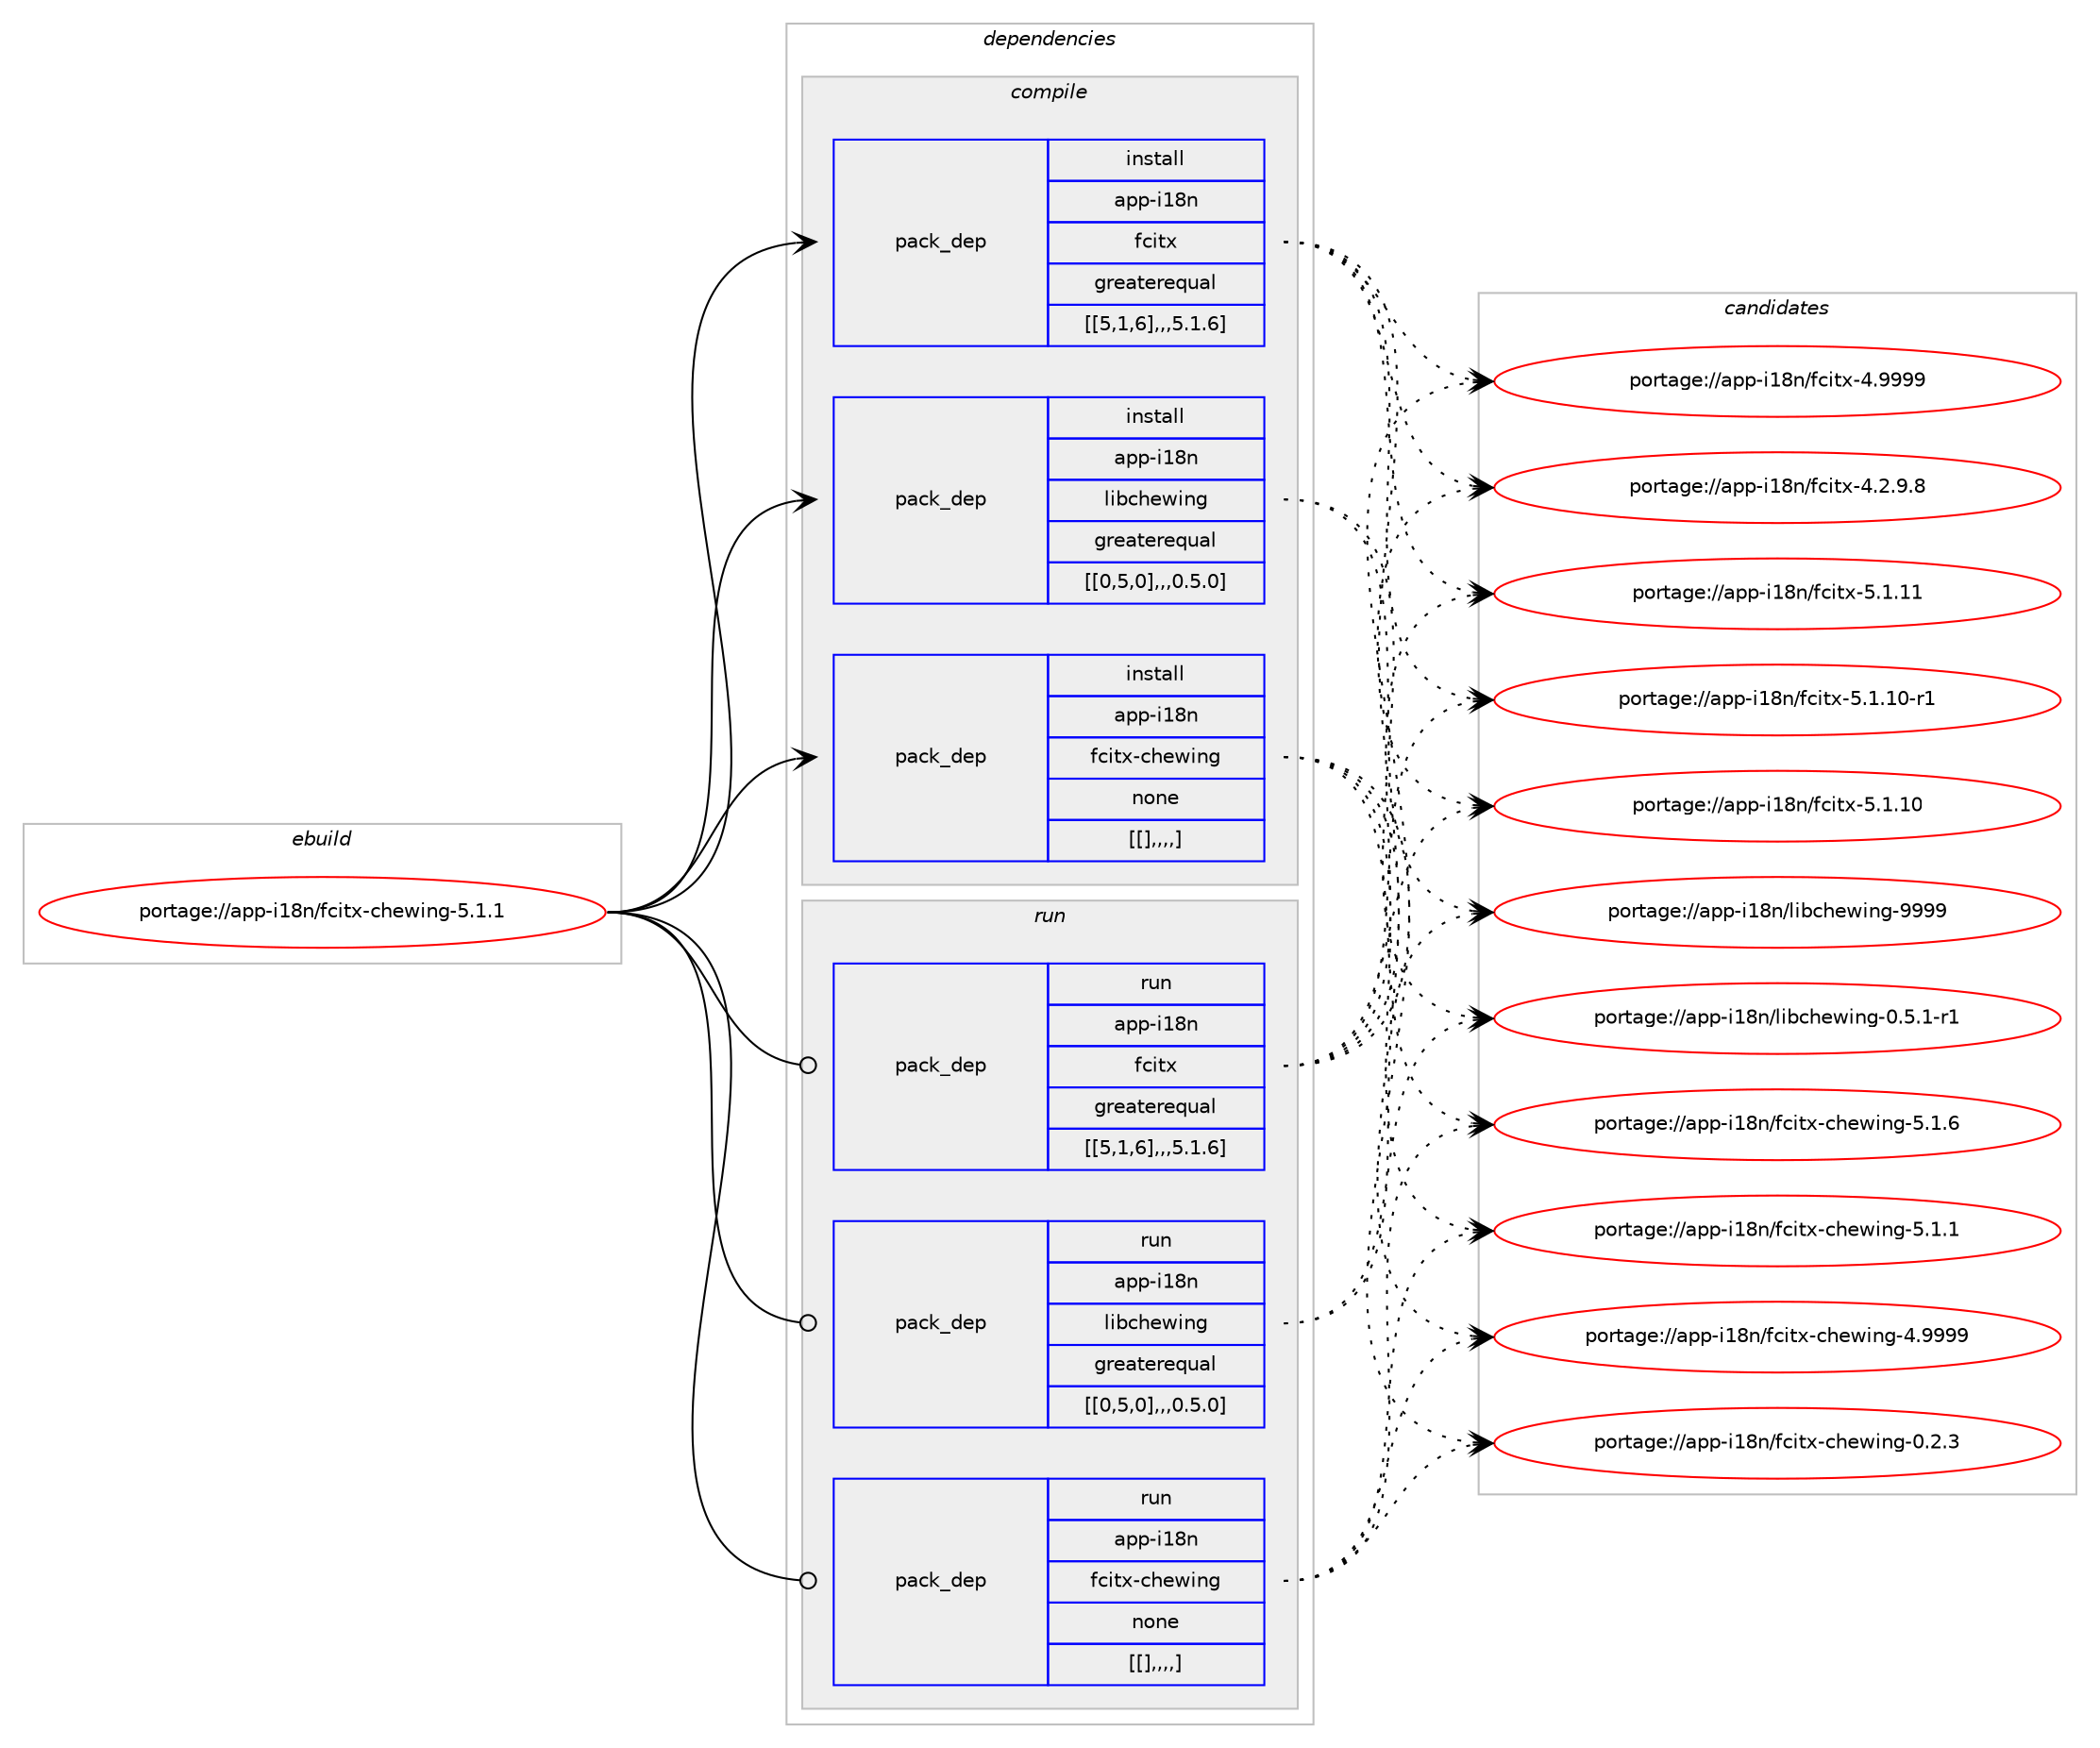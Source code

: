 digraph prolog {

# *************
# Graph options
# *************

newrank=true;
concentrate=true;
compound=true;
graph [rankdir=LR,fontname=Helvetica,fontsize=10,ranksep=1.5];#, ranksep=2.5, nodesep=0.2];
edge  [arrowhead=vee];
node  [fontname=Helvetica,fontsize=10];

# **********
# The ebuild
# **********

subgraph cluster_leftcol {
color=gray;
label=<<i>ebuild</i>>;
id [label="portage://app-i18n/fcitx-chewing-5.1.1", color=red, width=4, href="../app-i18n/fcitx-chewing-5.1.1.svg"];
}

# ****************
# The dependencies
# ****************

subgraph cluster_midcol {
color=gray;
label=<<i>dependencies</i>>;
subgraph cluster_compile {
fillcolor="#eeeeee";
style=filled;
label=<<i>compile</i>>;
subgraph pack26296 {
dependency38206 [label=<<TABLE BORDER="0" CELLBORDER="1" CELLSPACING="0" CELLPADDING="4" WIDTH="220"><TR><TD ROWSPAN="6" CELLPADDING="30">pack_dep</TD></TR><TR><TD WIDTH="110">install</TD></TR><TR><TD>app-i18n</TD></TR><TR><TD>fcitx</TD></TR><TR><TD>greaterequal</TD></TR><TR><TD>[[5,1,6],,,5.1.6]</TD></TR></TABLE>>, shape=none, color=blue];
}
id:e -> dependency38206:w [weight=20,style="solid",arrowhead="vee"];
subgraph pack26325 {
dependency38262 [label=<<TABLE BORDER="0" CELLBORDER="1" CELLSPACING="0" CELLPADDING="4" WIDTH="220"><TR><TD ROWSPAN="6" CELLPADDING="30">pack_dep</TD></TR><TR><TD WIDTH="110">install</TD></TR><TR><TD>app-i18n</TD></TR><TR><TD>libchewing</TD></TR><TR><TD>greaterequal</TD></TR><TR><TD>[[0,5,0],,,0.5.0]</TD></TR></TABLE>>, shape=none, color=blue];
}
id:e -> dependency38262:w [weight=20,style="solid",arrowhead="vee"];
subgraph pack26337 {
dependency38324 [label=<<TABLE BORDER="0" CELLBORDER="1" CELLSPACING="0" CELLPADDING="4" WIDTH="220"><TR><TD ROWSPAN="6" CELLPADDING="30">pack_dep</TD></TR><TR><TD WIDTH="110">install</TD></TR><TR><TD>app-i18n</TD></TR><TR><TD>fcitx-chewing</TD></TR><TR><TD>none</TD></TR><TR><TD>[[],,,,]</TD></TR></TABLE>>, shape=none, color=blue];
}
id:e -> dependency38324:w [weight=20,style="solid",arrowhead="vee"];
}
subgraph cluster_compileandrun {
fillcolor="#eeeeee";
style=filled;
label=<<i>compile and run</i>>;
}
subgraph cluster_run {
fillcolor="#eeeeee";
style=filled;
label=<<i>run</i>>;
subgraph pack26383 {
dependency38330 [label=<<TABLE BORDER="0" CELLBORDER="1" CELLSPACING="0" CELLPADDING="4" WIDTH="220"><TR><TD ROWSPAN="6" CELLPADDING="30">pack_dep</TD></TR><TR><TD WIDTH="110">run</TD></TR><TR><TD>app-i18n</TD></TR><TR><TD>fcitx</TD></TR><TR><TD>greaterequal</TD></TR><TR><TD>[[5,1,6],,,5.1.6]</TD></TR></TABLE>>, shape=none, color=blue];
}
id:e -> dependency38330:w [weight=20,style="solid",arrowhead="odot"];
subgraph pack26385 {
dependency38347 [label=<<TABLE BORDER="0" CELLBORDER="1" CELLSPACING="0" CELLPADDING="4" WIDTH="220"><TR><TD ROWSPAN="6" CELLPADDING="30">pack_dep</TD></TR><TR><TD WIDTH="110">run</TD></TR><TR><TD>app-i18n</TD></TR><TR><TD>libchewing</TD></TR><TR><TD>greaterequal</TD></TR><TR><TD>[[0,5,0],,,0.5.0]</TD></TR></TABLE>>, shape=none, color=blue];
}
id:e -> dependency38347:w [weight=20,style="solid",arrowhead="odot"];
subgraph pack26396 {
dependency38404 [label=<<TABLE BORDER="0" CELLBORDER="1" CELLSPACING="0" CELLPADDING="4" WIDTH="220"><TR><TD ROWSPAN="6" CELLPADDING="30">pack_dep</TD></TR><TR><TD WIDTH="110">run</TD></TR><TR><TD>app-i18n</TD></TR><TR><TD>fcitx-chewing</TD></TR><TR><TD>none</TD></TR><TR><TD>[[],,,,]</TD></TR></TABLE>>, shape=none, color=blue];
}
id:e -> dependency38404:w [weight=20,style="solid",arrowhead="odot"];
}
}

# **************
# The candidates
# **************

subgraph cluster_choices {
rank=same;
color=gray;
label=<<i>candidates</i>>;

subgraph choice22532 {
color=black;
nodesep=1;
choice97112112451054956110471029910511612045534649464949 [label="portage://app-i18n/fcitx-5.1.11", color=red, width=4,href="../app-i18n/fcitx-5.1.11.svg"];
choice971121124510549561104710299105116120455346494649484511449 [label="portage://app-i18n/fcitx-5.1.10-r1", color=red, width=4,href="../app-i18n/fcitx-5.1.10-r1.svg"];
choice97112112451054956110471029910511612045534649464948 [label="portage://app-i18n/fcitx-5.1.10", color=red, width=4,href="../app-i18n/fcitx-5.1.10.svg"];
choice97112112451054956110471029910511612045524657575757 [label="portage://app-i18n/fcitx-4.9999", color=red, width=4,href="../app-i18n/fcitx-4.9999.svg"];
choice9711211245105495611047102991051161204552465046574656 [label="portage://app-i18n/fcitx-4.2.9.8", color=red, width=4,href="../app-i18n/fcitx-4.2.9.8.svg"];
dependency38206:e -> choice97112112451054956110471029910511612045534649464949:w [style=dotted,weight="100"];
dependency38206:e -> choice971121124510549561104710299105116120455346494649484511449:w [style=dotted,weight="100"];
dependency38206:e -> choice97112112451054956110471029910511612045534649464948:w [style=dotted,weight="100"];
dependency38206:e -> choice97112112451054956110471029910511612045524657575757:w [style=dotted,weight="100"];
dependency38206:e -> choice9711211245105495611047102991051161204552465046574656:w [style=dotted,weight="100"];
}
subgraph choice22540 {
color=black;
nodesep=1;
choice971121124510549561104710810598991041011191051101034557575757 [label="portage://app-i18n/libchewing-9999", color=red, width=4,href="../app-i18n/libchewing-9999.svg"];
choice971121124510549561104710810598991041011191051101034548465346494511449 [label="portage://app-i18n/libchewing-0.5.1-r1", color=red, width=4,href="../app-i18n/libchewing-0.5.1-r1.svg"];
dependency38262:e -> choice971121124510549561104710810598991041011191051101034557575757:w [style=dotted,weight="100"];
dependency38262:e -> choice971121124510549561104710810598991041011191051101034548465346494511449:w [style=dotted,weight="100"];
}
subgraph choice22559 {
color=black;
nodesep=1;
choice9711211245105495611047102991051161204599104101119105110103455346494654 [label="portage://app-i18n/fcitx-chewing-5.1.6", color=red, width=4,href="../app-i18n/fcitx-chewing-5.1.6.svg"];
choice9711211245105495611047102991051161204599104101119105110103455346494649 [label="portage://app-i18n/fcitx-chewing-5.1.1", color=red, width=4,href="../app-i18n/fcitx-chewing-5.1.1.svg"];
choice971121124510549561104710299105116120459910410111910511010345524657575757 [label="portage://app-i18n/fcitx-chewing-4.9999", color=red, width=4,href="../app-i18n/fcitx-chewing-4.9999.svg"];
choice9711211245105495611047102991051161204599104101119105110103454846504651 [label="portage://app-i18n/fcitx-chewing-0.2.3", color=red, width=4,href="../app-i18n/fcitx-chewing-0.2.3.svg"];
dependency38324:e -> choice9711211245105495611047102991051161204599104101119105110103455346494654:w [style=dotted,weight="100"];
dependency38324:e -> choice9711211245105495611047102991051161204599104101119105110103455346494649:w [style=dotted,weight="100"];
dependency38324:e -> choice971121124510549561104710299105116120459910410111910511010345524657575757:w [style=dotted,weight="100"];
dependency38324:e -> choice9711211245105495611047102991051161204599104101119105110103454846504651:w [style=dotted,weight="100"];
}
subgraph choice22568 {
color=black;
nodesep=1;
choice97112112451054956110471029910511612045534649464949 [label="portage://app-i18n/fcitx-5.1.11", color=red, width=4,href="../app-i18n/fcitx-5.1.11.svg"];
choice971121124510549561104710299105116120455346494649484511449 [label="portage://app-i18n/fcitx-5.1.10-r1", color=red, width=4,href="../app-i18n/fcitx-5.1.10-r1.svg"];
choice97112112451054956110471029910511612045534649464948 [label="portage://app-i18n/fcitx-5.1.10", color=red, width=4,href="../app-i18n/fcitx-5.1.10.svg"];
choice97112112451054956110471029910511612045524657575757 [label="portage://app-i18n/fcitx-4.9999", color=red, width=4,href="../app-i18n/fcitx-4.9999.svg"];
choice9711211245105495611047102991051161204552465046574656 [label="portage://app-i18n/fcitx-4.2.9.8", color=red, width=4,href="../app-i18n/fcitx-4.2.9.8.svg"];
dependency38330:e -> choice97112112451054956110471029910511612045534649464949:w [style=dotted,weight="100"];
dependency38330:e -> choice971121124510549561104710299105116120455346494649484511449:w [style=dotted,weight="100"];
dependency38330:e -> choice97112112451054956110471029910511612045534649464948:w [style=dotted,weight="100"];
dependency38330:e -> choice97112112451054956110471029910511612045524657575757:w [style=dotted,weight="100"];
dependency38330:e -> choice9711211245105495611047102991051161204552465046574656:w [style=dotted,weight="100"];
}
subgraph choice22588 {
color=black;
nodesep=1;
choice971121124510549561104710810598991041011191051101034557575757 [label="portage://app-i18n/libchewing-9999", color=red, width=4,href="../app-i18n/libchewing-9999.svg"];
choice971121124510549561104710810598991041011191051101034548465346494511449 [label="portage://app-i18n/libchewing-0.5.1-r1", color=red, width=4,href="../app-i18n/libchewing-0.5.1-r1.svg"];
dependency38347:e -> choice971121124510549561104710810598991041011191051101034557575757:w [style=dotted,weight="100"];
dependency38347:e -> choice971121124510549561104710810598991041011191051101034548465346494511449:w [style=dotted,weight="100"];
}
subgraph choice22590 {
color=black;
nodesep=1;
choice9711211245105495611047102991051161204599104101119105110103455346494654 [label="portage://app-i18n/fcitx-chewing-5.1.6", color=red, width=4,href="../app-i18n/fcitx-chewing-5.1.6.svg"];
choice9711211245105495611047102991051161204599104101119105110103455346494649 [label="portage://app-i18n/fcitx-chewing-5.1.1", color=red, width=4,href="../app-i18n/fcitx-chewing-5.1.1.svg"];
choice971121124510549561104710299105116120459910410111910511010345524657575757 [label="portage://app-i18n/fcitx-chewing-4.9999", color=red, width=4,href="../app-i18n/fcitx-chewing-4.9999.svg"];
choice9711211245105495611047102991051161204599104101119105110103454846504651 [label="portage://app-i18n/fcitx-chewing-0.2.3", color=red, width=4,href="../app-i18n/fcitx-chewing-0.2.3.svg"];
dependency38404:e -> choice9711211245105495611047102991051161204599104101119105110103455346494654:w [style=dotted,weight="100"];
dependency38404:e -> choice9711211245105495611047102991051161204599104101119105110103455346494649:w [style=dotted,weight="100"];
dependency38404:e -> choice971121124510549561104710299105116120459910410111910511010345524657575757:w [style=dotted,weight="100"];
dependency38404:e -> choice9711211245105495611047102991051161204599104101119105110103454846504651:w [style=dotted,weight="100"];
}
}

}
